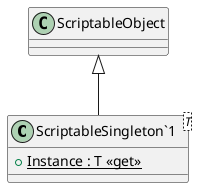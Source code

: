 @startuml
class "ScriptableSingleton`1"<T> {
    + {static} Instance : T <<get>>
}
ScriptableObject <|-- "ScriptableSingleton`1"
@enduml
